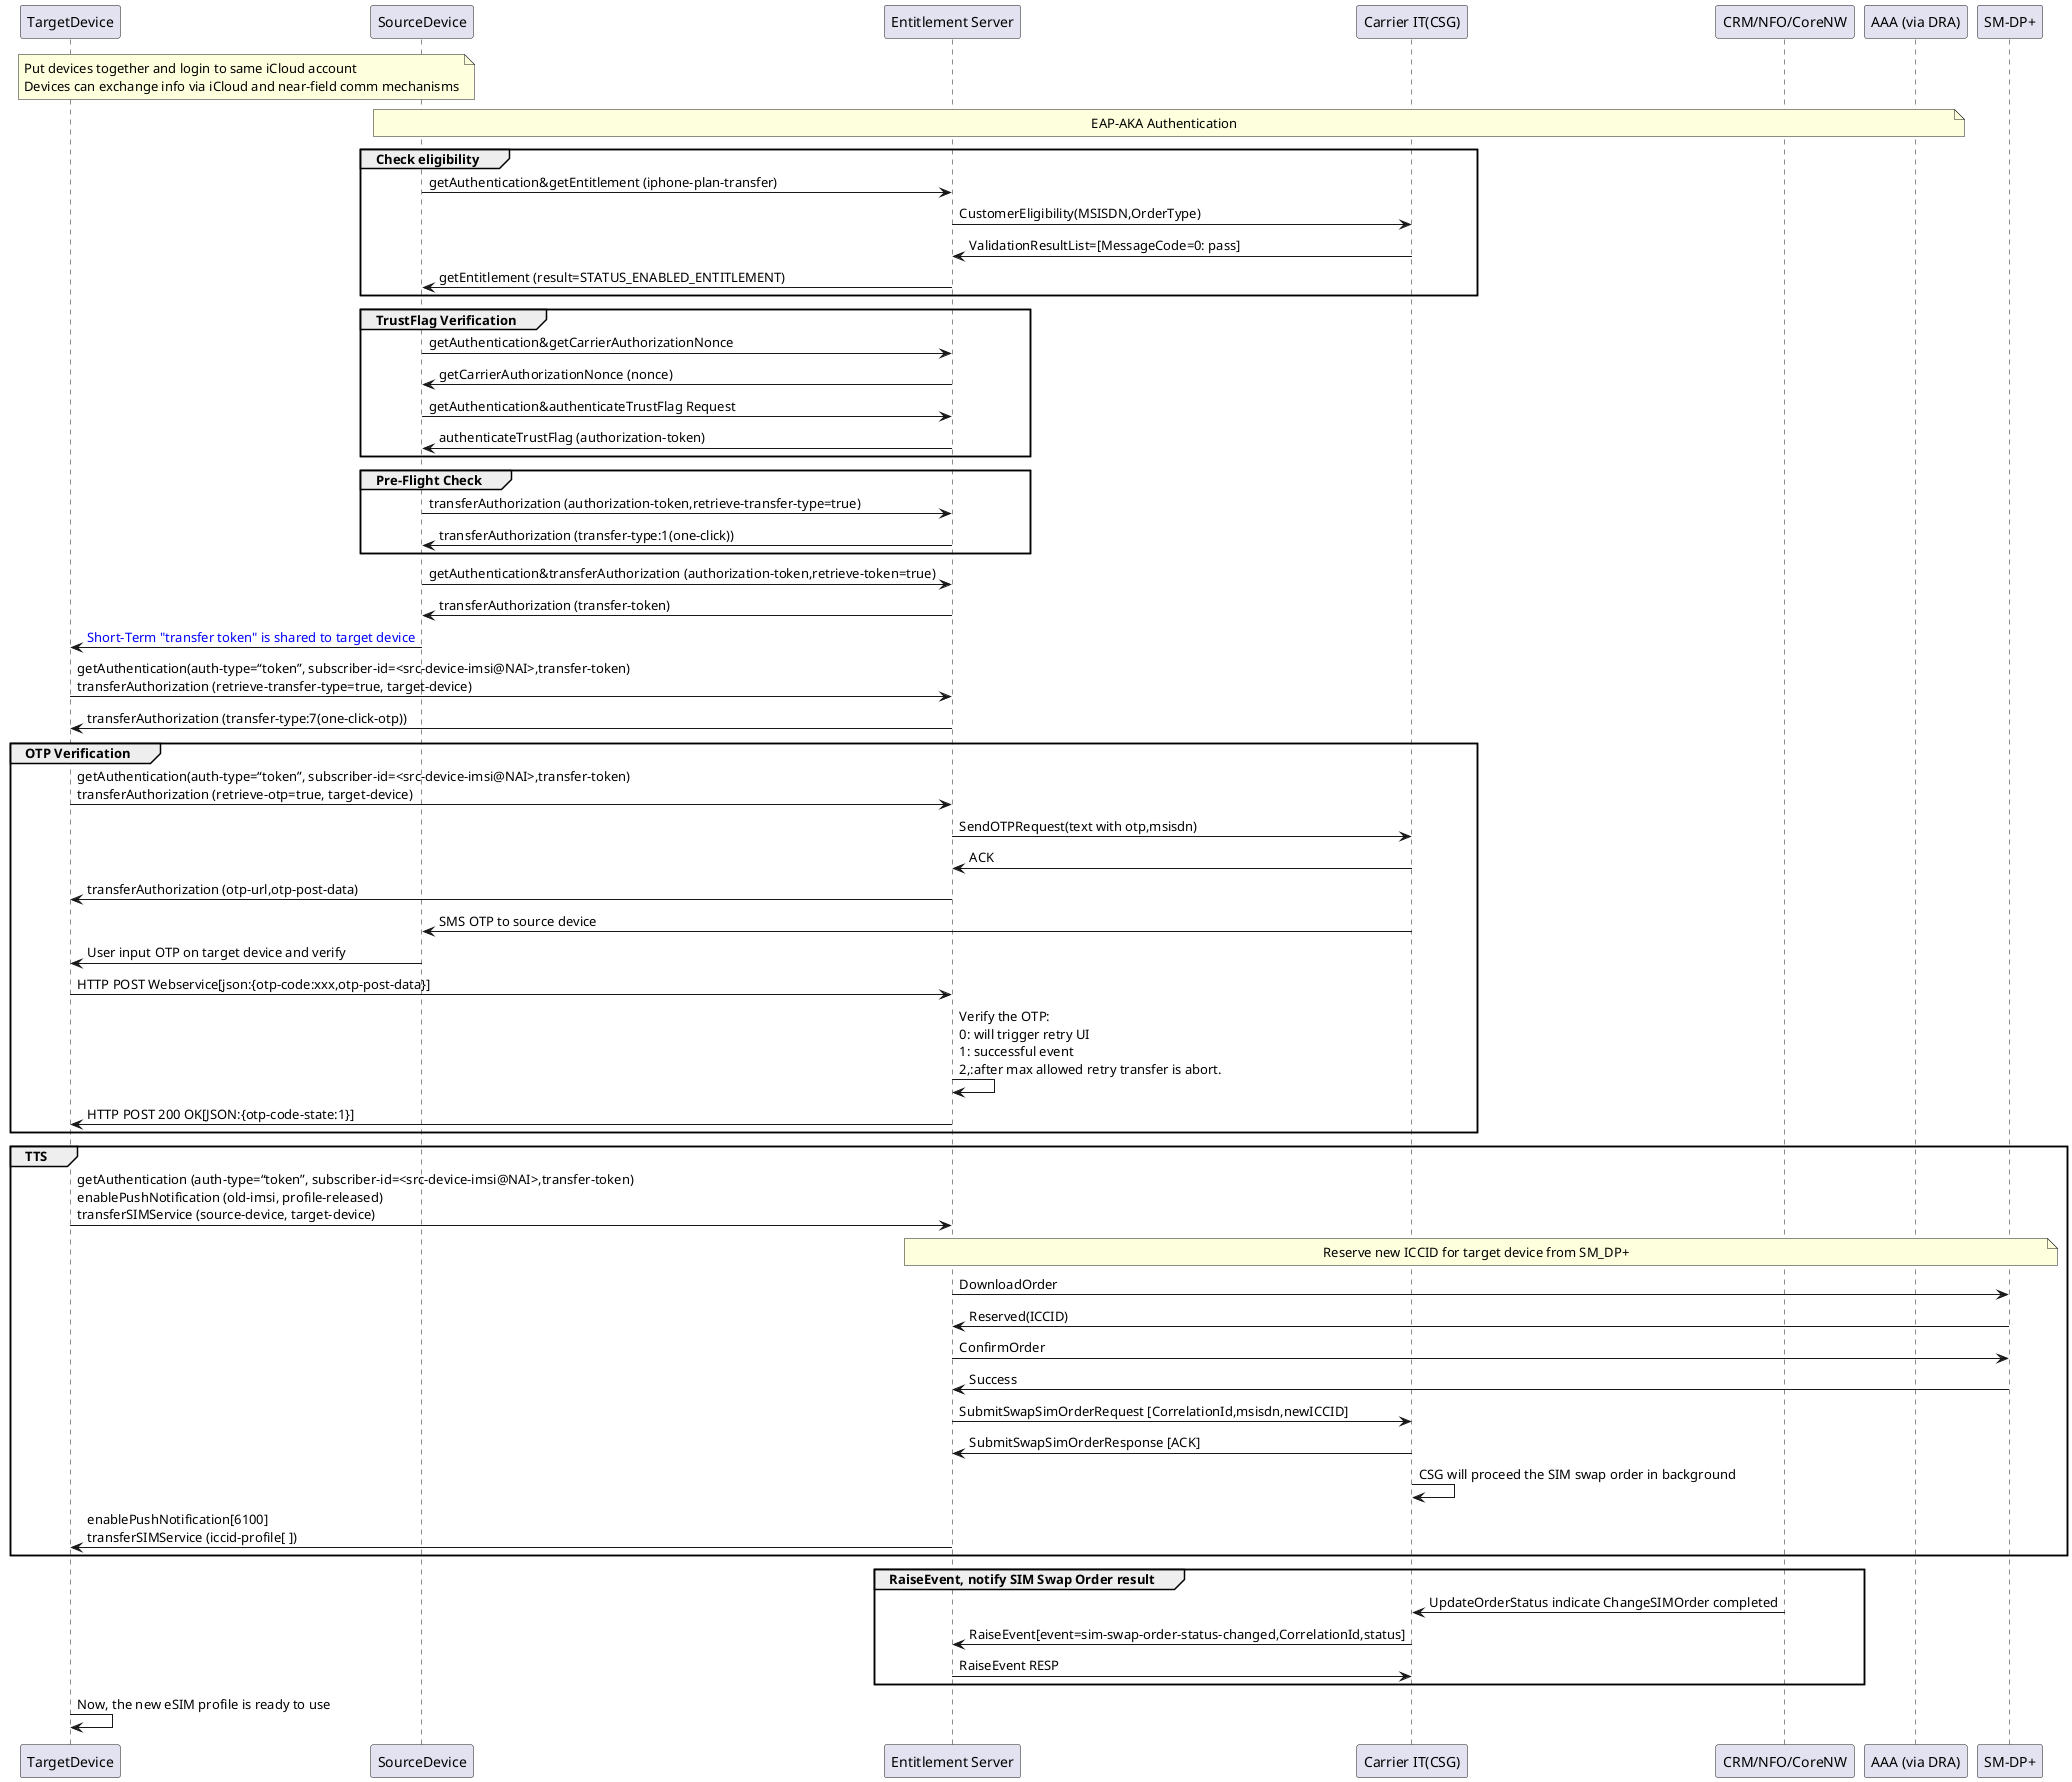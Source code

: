@startuml Magnolia-Digi

participant TargetDevice
participant SourceDevice
participant "Entitlement Server" as ES
participant "Carrier IT(CSG)" as CSG
participant "CRM/NFO/CoreNW" as CRAN
participant "AAA (via DRA)" as AAA
participant "SM-DP+" as SMDP

note over TargetDevice, SourceDevice: Put devices together and login to same iCloud account\nDevices can exchange info via iCloud and near-field comm mechanisms

note over SourceDevice, AAA: EAP-AKA Authentication
group Check eligibility
SourceDevice -> ES: getAuthentication&getEntitlement (iphone-plan-transfer)
ES -> CSG: CustomerEligibility(MSISDN,OrderType)
CSG -> ES: ValidationResultList=[MessageCode=0: pass]
ES -> SourceDevice: getEntitlement (result=STATUS_ENABLED_ENTITLEMENT)
end
group TrustFlag Verification
SourceDevice -> ES: getAuthentication&getCarrierAuthorizationNonce
ES -> SourceDevice: getCarrierAuthorizationNonce (nonce)
SourceDevice -> ES: getAuthentication&authenticateTrustFlag Request
ES -> SourceDevice: authenticateTrustFlag (authorization-token)
end
group Pre-Flight Check
SourceDevice -> ES: transferAuthorization (authorization-token,retrieve-transfer-type=true)
ES -> SourceDevice: transferAuthorization (transfer-type:1(one-click))
end

SourceDevice -> ES: getAuthentication&transferAuthorization (authorization-token,retrieve-token=true)
ES -> SourceDevice: transferAuthorization (transfer-token)

SourceDevice->TargetDevice: <color:blue>Short-Term "transfer token" is shared to target device</color>
TargetDevice -> ES: getAuthentication(auth-type=“token”, subscriber-id=<src-device-imsi@NAI>,transfer-token)\ntransferAuthorization (retrieve-transfer-type=true, target-device)
ES -> TargetDevice: transferAuthorization (transfer-type:7(one-click-otp))
group OTP Verification
TargetDevice -> ES: getAuthentication(auth-type=“token”, subscriber-id=<src-device-imsi@NAI>,transfer-token)\ntransferAuthorization (retrieve-otp=true, target-device)
ES -> CSG: SendOTPRequest(text with otp,msisdn)
CSG -> ES: ACK
ES -> TargetDevice: transferAuthorization (otp-url,otp-post-data)
CSG -> SourceDevice: SMS OTP to source device
SourceDevice -> TargetDevice: User input OTP on target device and verify
TargetDevice -> ES: HTTP POST Webservice[json:{otp-code:xxx,otp-post-data}]
ES -> ES: Verify the OTP:\n0: will trigger retry UI\n1: successful event\n2,:after max allowed retry transfer is abort.
ES -> TargetDevice: HTTP POST 200 OK[JSON:{otp-code-state:1}]
end
group TTS
TargetDevice -> ES: getAuthentication (auth-type=“token”, subscriber-id=<src-device-imsi@NAI>,transfer-token)\nenablePushNotification (old-imsi, profile-released)\ntransferSIMService (source-device, target-device)
note over ES,SMDP: Reserve new ICCID for target device from SM_DP+
ES -> SMDP: DownloadOrder
SMDP -> ES: Reserved(ICCID)
ES -> SMDP: ConfirmOrder
SMDP -> ES: Success
ES -> CSG: SubmitSwapSimOrderRequest [CorrelationId,msisdn,newICCID]
CSG -> ES: SubmitSwapSimOrderResponse [ACK]
CSG->CSG: CSG will proceed the SIM swap order in background
ES -> TargetDevice: enablePushNotification[6100]\ntransferSIMService (iccid-profile[ ])
end

group RaiseEvent, notify SIM Swap Order result
CRAN->CSG:UpdateOrderStatus indicate ChangeSIMOrder completed
CSG -> ES: RaiseEvent[event=sim-swap-order-status-changed,CorrelationId,status]
ES -> CSG: RaiseEvent RESP
end
TargetDevice->TargetDevice: Now, the new eSIM profile is ready to use

@enduml 